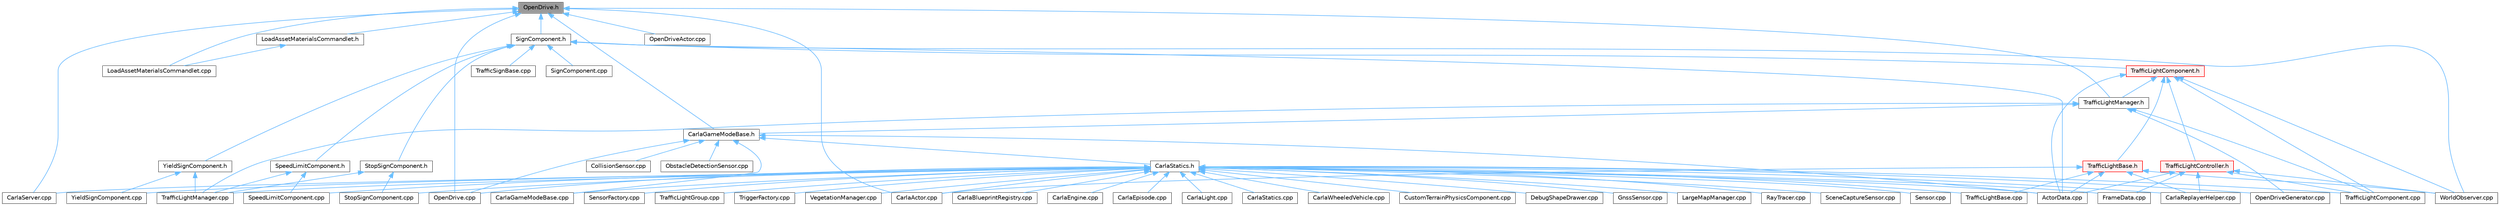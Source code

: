 digraph "OpenDrive.h"
{
 // INTERACTIVE_SVG=YES
 // LATEX_PDF_SIZE
  bgcolor="transparent";
  edge [fontname=Helvetica,fontsize=10,labelfontname=Helvetica,labelfontsize=10];
  node [fontname=Helvetica,fontsize=10,shape=box,height=0.2,width=0.4];
  Node1 [id="Node000001",label="OpenDrive.h",height=0.2,width=0.4,color="gray40", fillcolor="grey60", style="filled", fontcolor="black",tooltip=" "];
  Node1 -> Node2 [id="edge1_Node000001_Node000002",dir="back",color="steelblue1",style="solid",tooltip=" "];
  Node2 [id="Node000002",label="CarlaActor.cpp",height=0.2,width=0.4,color="grey40", fillcolor="white", style="filled",URL="$d3/d43/CarlaActor_8cpp.html",tooltip=" "];
  Node1 -> Node3 [id="edge2_Node000001_Node000003",dir="back",color="steelblue1",style="solid",tooltip=" "];
  Node3 [id="Node000003",label="CarlaGameModeBase.h",height=0.2,width=0.4,color="grey40", fillcolor="white", style="filled",URL="$d3/d49/CarlaGameModeBase_8h.html",tooltip=" "];
  Node3 -> Node4 [id="edge3_Node000003_Node000004",dir="back",color="steelblue1",style="solid",tooltip=" "];
  Node4 [id="Node000004",label="ActorData.cpp",height=0.2,width=0.4,color="grey40", fillcolor="white", style="filled",URL="$da/d7f/ActorData_8cpp.html",tooltip=" "];
  Node3 -> Node5 [id="edge4_Node000003_Node000005",dir="back",color="steelblue1",style="solid",tooltip=" "];
  Node5 [id="Node000005",label="CarlaGameModeBase.cpp",height=0.2,width=0.4,color="grey40", fillcolor="white", style="filled",URL="$d0/d2e/CarlaGameModeBase_8cpp.html",tooltip=" "];
  Node3 -> Node6 [id="edge5_Node000003_Node000006",dir="back",color="steelblue1",style="solid",tooltip=" "];
  Node6 [id="Node000006",label="CarlaStatics.h",height=0.2,width=0.4,color="grey40", fillcolor="white", style="filled",URL="$d9/dc8/CarlaStatics_8h.html",tooltip=" "];
  Node6 -> Node4 [id="edge6_Node000006_Node000004",dir="back",color="steelblue1",style="solid",tooltip=" "];
  Node6 -> Node2 [id="edge7_Node000006_Node000002",dir="back",color="steelblue1",style="solid",tooltip=" "];
  Node6 -> Node7 [id="edge8_Node000006_Node000007",dir="back",color="steelblue1",style="solid",tooltip=" "];
  Node7 [id="Node000007",label="CarlaBlueprintRegistry.cpp",height=0.2,width=0.4,color="grey40", fillcolor="white", style="filled",URL="$d0/d3b/CarlaBlueprintRegistry_8cpp.html",tooltip=" "];
  Node6 -> Node8 [id="edge9_Node000006_Node000008",dir="back",color="steelblue1",style="solid",tooltip=" "];
  Node8 [id="Node000008",label="CarlaEngine.cpp",height=0.2,width=0.4,color="grey40", fillcolor="white", style="filled",URL="$d6/da1/CarlaEngine_8cpp.html",tooltip=" "];
  Node6 -> Node9 [id="edge10_Node000006_Node000009",dir="back",color="steelblue1",style="solid",tooltip=" "];
  Node9 [id="Node000009",label="CarlaEpisode.cpp",height=0.2,width=0.4,color="grey40", fillcolor="white", style="filled",URL="$d6/dd9/CarlaEpisode_8cpp.html",tooltip=" "];
  Node6 -> Node5 [id="edge11_Node000006_Node000005",dir="back",color="steelblue1",style="solid",tooltip=" "];
  Node6 -> Node10 [id="edge12_Node000006_Node000010",dir="back",color="steelblue1",style="solid",tooltip=" "];
  Node10 [id="Node000010",label="CarlaLight.cpp",height=0.2,width=0.4,color="grey40", fillcolor="white", style="filled",URL="$d9/d95/CarlaLight_8cpp.html",tooltip=" "];
  Node6 -> Node11 [id="edge13_Node000006_Node000011",dir="back",color="steelblue1",style="solid",tooltip=" "];
  Node11 [id="Node000011",label="CarlaReplayerHelper.cpp",height=0.2,width=0.4,color="grey40", fillcolor="white", style="filled",URL="$d2/d32/CarlaReplayerHelper_8cpp.html",tooltip=" "];
  Node6 -> Node12 [id="edge14_Node000006_Node000012",dir="back",color="steelblue1",style="solid",tooltip=" "];
  Node12 [id="Node000012",label="CarlaServer.cpp",height=0.2,width=0.4,color="grey40", fillcolor="white", style="filled",URL="$db/d6c/CarlaServer_8cpp.html",tooltip=" "];
  Node6 -> Node13 [id="edge15_Node000006_Node000013",dir="back",color="steelblue1",style="solid",tooltip=" "];
  Node13 [id="Node000013",label="CarlaStatics.cpp",height=0.2,width=0.4,color="grey40", fillcolor="white", style="filled",URL="$d5/d6e/CarlaStatics_8cpp.html",tooltip=" "];
  Node6 -> Node14 [id="edge16_Node000006_Node000014",dir="back",color="steelblue1",style="solid",tooltip=" "];
  Node14 [id="Node000014",label="CarlaWheeledVehicle.cpp",height=0.2,width=0.4,color="grey40", fillcolor="white", style="filled",URL="$dc/d65/CarlaWheeledVehicle_8cpp.html",tooltip=" "];
  Node6 -> Node15 [id="edge17_Node000006_Node000015",dir="back",color="steelblue1",style="solid",tooltip=" "];
  Node15 [id="Node000015",label="CustomTerrainPhysicsComponent.cpp",height=0.2,width=0.4,color="grey40", fillcolor="white", style="filled",URL="$d1/d59/CustomTerrainPhysicsComponent_8cpp.html",tooltip=" "];
  Node6 -> Node16 [id="edge18_Node000006_Node000016",dir="back",color="steelblue1",style="solid",tooltip=" "];
  Node16 [id="Node000016",label="DebugShapeDrawer.cpp",height=0.2,width=0.4,color="grey40", fillcolor="white", style="filled",URL="$d3/d7b/DebugShapeDrawer_8cpp.html",tooltip=" "];
  Node6 -> Node17 [id="edge19_Node000006_Node000017",dir="back",color="steelblue1",style="solid",tooltip=" "];
  Node17 [id="Node000017",label="FrameData.cpp",height=0.2,width=0.4,color="grey40", fillcolor="white", style="filled",URL="$df/d8a/FrameData_8cpp.html",tooltip=" "];
  Node6 -> Node18 [id="edge20_Node000006_Node000018",dir="back",color="steelblue1",style="solid",tooltip=" "];
  Node18 [id="Node000018",label="GnssSensor.cpp",height=0.2,width=0.4,color="grey40", fillcolor="white", style="filled",URL="$d7/d22/GnssSensor_8cpp.html",tooltip=" "];
  Node6 -> Node19 [id="edge21_Node000006_Node000019",dir="back",color="steelblue1",style="solid",tooltip=" "];
  Node19 [id="Node000019",label="LargeMapManager.cpp",height=0.2,width=0.4,color="grey40", fillcolor="white", style="filled",URL="$df/d6c/LargeMapManager_8cpp.html",tooltip=" "];
  Node6 -> Node20 [id="edge22_Node000006_Node000020",dir="back",color="steelblue1",style="solid",tooltip=" "];
  Node20 [id="Node000020",label="OpenDrive.cpp",height=0.2,width=0.4,color="grey40", fillcolor="white", style="filled",URL="$d9/d30/Unreal_2CarlaUE4_2Plugins_2Carla_2Source_2Carla_2OpenDrive_2OpenDrive_8cpp.html",tooltip=" "];
  Node6 -> Node21 [id="edge23_Node000006_Node000021",dir="back",color="steelblue1",style="solid",tooltip=" "];
  Node21 [id="Node000021",label="OpenDriveGenerator.cpp",height=0.2,width=0.4,color="grey40", fillcolor="white", style="filled",URL="$dc/d85/OpenDriveGenerator_8cpp.html",tooltip=" "];
  Node6 -> Node22 [id="edge24_Node000006_Node000022",dir="back",color="steelblue1",style="solid",tooltip=" "];
  Node22 [id="Node000022",label="RayTracer.cpp",height=0.2,width=0.4,color="grey40", fillcolor="white", style="filled",URL="$de/dc2/RayTracer_8cpp.html",tooltip=" "];
  Node6 -> Node23 [id="edge25_Node000006_Node000023",dir="back",color="steelblue1",style="solid",tooltip=" "];
  Node23 [id="Node000023",label="SceneCaptureSensor.cpp",height=0.2,width=0.4,color="grey40", fillcolor="white", style="filled",URL="$db/d2d/SceneCaptureSensor_8cpp.html",tooltip=" "];
  Node6 -> Node24 [id="edge26_Node000006_Node000024",dir="back",color="steelblue1",style="solid",tooltip=" "];
  Node24 [id="Node000024",label="Sensor.cpp",height=0.2,width=0.4,color="grey40", fillcolor="white", style="filled",URL="$d7/d16/Sensor_8cpp.html",tooltip=" "];
  Node6 -> Node25 [id="edge27_Node000006_Node000025",dir="back",color="steelblue1",style="solid",tooltip=" "];
  Node25 [id="Node000025",label="SensorFactory.cpp",height=0.2,width=0.4,color="grey40", fillcolor="white", style="filled",URL="$d0/dde/SensorFactory_8cpp.html",tooltip=" "];
  Node6 -> Node26 [id="edge28_Node000006_Node000026",dir="back",color="steelblue1",style="solid",tooltip=" "];
  Node26 [id="Node000026",label="SpeedLimitComponent.cpp",height=0.2,width=0.4,color="grey40", fillcolor="white", style="filled",URL="$d2/dd9/SpeedLimitComponent_8cpp.html",tooltip=" "];
  Node6 -> Node27 [id="edge29_Node000006_Node000027",dir="back",color="steelblue1",style="solid",tooltip=" "];
  Node27 [id="Node000027",label="StopSignComponent.cpp",height=0.2,width=0.4,color="grey40", fillcolor="white", style="filled",URL="$d6/ddb/StopSignComponent_8cpp.html",tooltip=" "];
  Node6 -> Node28 [id="edge30_Node000006_Node000028",dir="back",color="steelblue1",style="solid",tooltip=" "];
  Node28 [id="Node000028",label="TrafficLightBase.cpp",height=0.2,width=0.4,color="grey40", fillcolor="white", style="filled",URL="$d2/d40/TrafficLightBase_8cpp.html",tooltip=" "];
  Node6 -> Node29 [id="edge31_Node000006_Node000029",dir="back",color="steelblue1",style="solid",tooltip=" "];
  Node29 [id="Node000029",label="TrafficLightComponent.cpp",height=0.2,width=0.4,color="grey40", fillcolor="white", style="filled",URL="$d3/dcd/TrafficLightComponent_8cpp.html",tooltip=" "];
  Node6 -> Node30 [id="edge32_Node000006_Node000030",dir="back",color="steelblue1",style="solid",tooltip=" "];
  Node30 [id="Node000030",label="TrafficLightGroup.cpp",height=0.2,width=0.4,color="grey40", fillcolor="white", style="filled",URL="$db/d9a/TrafficLightGroup_8cpp.html",tooltip=" "];
  Node6 -> Node31 [id="edge33_Node000006_Node000031",dir="back",color="steelblue1",style="solid",tooltip=" "];
  Node31 [id="Node000031",label="TrafficLightManager.cpp",height=0.2,width=0.4,color="grey40", fillcolor="white", style="filled",URL="$d6/d3f/TrafficLightManager_8cpp.html",tooltip=" "];
  Node6 -> Node32 [id="edge34_Node000006_Node000032",dir="back",color="steelblue1",style="solid",tooltip=" "];
  Node32 [id="Node000032",label="TriggerFactory.cpp",height=0.2,width=0.4,color="grey40", fillcolor="white", style="filled",URL="$d3/da1/TriggerFactory_8cpp.html",tooltip=" "];
  Node6 -> Node33 [id="edge35_Node000006_Node000033",dir="back",color="steelblue1",style="solid",tooltip=" "];
  Node33 [id="Node000033",label="VegetationManager.cpp",height=0.2,width=0.4,color="grey40", fillcolor="white", style="filled",URL="$d7/da0/VegetationManager_8cpp.html",tooltip=" "];
  Node6 -> Node34 [id="edge36_Node000006_Node000034",dir="back",color="steelblue1",style="solid",tooltip=" "];
  Node34 [id="Node000034",label="YieldSignComponent.cpp",height=0.2,width=0.4,color="grey40", fillcolor="white", style="filled",URL="$d4/d36/YieldSignComponent_8cpp.html",tooltip=" "];
  Node3 -> Node35 [id="edge37_Node000003_Node000035",dir="back",color="steelblue1",style="solid",tooltip=" "];
  Node35 [id="Node000035",label="CollisionSensor.cpp",height=0.2,width=0.4,color="grey40", fillcolor="white", style="filled",URL="$da/df0/CollisionSensor_8cpp.html",tooltip=" "];
  Node3 -> Node36 [id="edge38_Node000003_Node000036",dir="back",color="steelblue1",style="solid",tooltip=" "];
  Node36 [id="Node000036",label="ObstacleDetectionSensor.cpp",height=0.2,width=0.4,color="grey40", fillcolor="white", style="filled",URL="$d2/d70/ObstacleDetectionSensor_8cpp.html",tooltip=" "];
  Node3 -> Node20 [id="edge39_Node000003_Node000020",dir="back",color="steelblue1",style="solid",tooltip=" "];
  Node1 -> Node12 [id="edge40_Node000001_Node000012",dir="back",color="steelblue1",style="solid",tooltip=" "];
  Node1 -> Node37 [id="edge41_Node000001_Node000037",dir="back",color="steelblue1",style="solid",tooltip=" "];
  Node37 [id="Node000037",label="LoadAssetMaterialsCommandlet.cpp",height=0.2,width=0.4,color="grey40", fillcolor="white", style="filled",URL="$d6/d17/LoadAssetMaterialsCommandlet_8cpp.html",tooltip=" "];
  Node1 -> Node38 [id="edge42_Node000001_Node000038",dir="back",color="steelblue1",style="solid",tooltip=" "];
  Node38 [id="Node000038",label="LoadAssetMaterialsCommandlet.h",height=0.2,width=0.4,color="grey40", fillcolor="white", style="filled",URL="$d9/d9c/LoadAssetMaterialsCommandlet_8h.html",tooltip=" "];
  Node38 -> Node37 [id="edge43_Node000038_Node000037",dir="back",color="steelblue1",style="solid",tooltip=" "];
  Node1 -> Node20 [id="edge44_Node000001_Node000020",dir="back",color="steelblue1",style="solid",tooltip=" "];
  Node1 -> Node39 [id="edge45_Node000001_Node000039",dir="back",color="steelblue1",style="solid",tooltip=" "];
  Node39 [id="Node000039",label="OpenDriveActor.cpp",height=0.2,width=0.4,color="grey40", fillcolor="white", style="filled",URL="$d4/de0/OpenDriveActor_8cpp.html",tooltip=" "];
  Node1 -> Node40 [id="edge46_Node000001_Node000040",dir="back",color="steelblue1",style="solid",tooltip=" "];
  Node40 [id="Node000040",label="SignComponent.h",height=0.2,width=0.4,color="grey40", fillcolor="white", style="filled",URL="$de/d8e/SignComponent_8h.html",tooltip=" "];
  Node40 -> Node4 [id="edge47_Node000040_Node000004",dir="back",color="steelblue1",style="solid",tooltip=" "];
  Node40 -> Node41 [id="edge48_Node000040_Node000041",dir="back",color="steelblue1",style="solid",tooltip=" "];
  Node41 [id="Node000041",label="SignComponent.cpp",height=0.2,width=0.4,color="grey40", fillcolor="white", style="filled",URL="$d9/dbd/SignComponent_8cpp.html",tooltip=" "];
  Node40 -> Node42 [id="edge49_Node000040_Node000042",dir="back",color="steelblue1",style="solid",tooltip=" "];
  Node42 [id="Node000042",label="SpeedLimitComponent.h",height=0.2,width=0.4,color="grey40", fillcolor="white", style="filled",URL="$d6/d60/SpeedLimitComponent_8h.html",tooltip=" "];
  Node42 -> Node26 [id="edge50_Node000042_Node000026",dir="back",color="steelblue1",style="solid",tooltip=" "];
  Node42 -> Node31 [id="edge51_Node000042_Node000031",dir="back",color="steelblue1",style="solid",tooltip=" "];
  Node40 -> Node43 [id="edge52_Node000040_Node000043",dir="back",color="steelblue1",style="solid",tooltip=" "];
  Node43 [id="Node000043",label="StopSignComponent.h",height=0.2,width=0.4,color="grey40", fillcolor="white", style="filled",URL="$dc/d8c/StopSignComponent_8h.html",tooltip=" "];
  Node43 -> Node27 [id="edge53_Node000043_Node000027",dir="back",color="steelblue1",style="solid",tooltip=" "];
  Node43 -> Node31 [id="edge54_Node000043_Node000031",dir="back",color="steelblue1",style="solid",tooltip=" "];
  Node40 -> Node44 [id="edge55_Node000040_Node000044",dir="back",color="steelblue1",style="solid",tooltip=" "];
  Node44 [id="Node000044",label="TrafficLightComponent.h",height=0.2,width=0.4,color="red", fillcolor="#FFF0F0", style="filled",URL="$d8/dde/TrafficLightComponent_8h.html",tooltip=" "];
  Node44 -> Node4 [id="edge56_Node000044_Node000004",dir="back",color="steelblue1",style="solid",tooltip=" "];
  Node44 -> Node45 [id="edge57_Node000044_Node000045",dir="back",color="steelblue1",style="solid",tooltip=" "];
  Node45 [id="Node000045",label="TrafficLightBase.h",height=0.2,width=0.4,color="red", fillcolor="#FFF0F0", style="filled",URL="$d9/d29/TrafficLightBase_8h.html",tooltip=" "];
  Node45 -> Node4 [id="edge58_Node000045_Node000004",dir="back",color="steelblue1",style="solid",tooltip=" "];
  Node45 -> Node2 [id="edge59_Node000045_Node000002",dir="back",color="steelblue1",style="solid",tooltip=" "];
  Node45 -> Node11 [id="edge60_Node000045_Node000011",dir="back",color="steelblue1",style="solid",tooltip=" "];
  Node45 -> Node28 [id="edge61_Node000045_Node000028",dir="back",color="steelblue1",style="solid",tooltip=" "];
  Node45 -> Node108 [id="edge62_Node000045_Node000108",dir="back",color="steelblue1",style="solid",tooltip=" "];
  Node108 [id="Node000108",label="WorldObserver.cpp",height=0.2,width=0.4,color="grey40", fillcolor="white", style="filled",URL="$d9/de7/WorldObserver_8cpp.html",tooltip=" "];
  Node44 -> Node29 [id="edge63_Node000044_Node000029",dir="back",color="steelblue1",style="solid",tooltip=" "];
  Node44 -> Node116 [id="edge64_Node000044_Node000116",dir="back",color="steelblue1",style="solid",tooltip=" "];
  Node116 [id="Node000116",label="TrafficLightController.h",height=0.2,width=0.4,color="red", fillcolor="#FFF0F0", style="filled",URL="$dd/d67/TrafficLightController_8h.html",tooltip=" "];
  Node116 -> Node4 [id="edge65_Node000116_Node000004",dir="back",color="steelblue1",style="solid",tooltip=" "];
  Node116 -> Node11 [id="edge66_Node000116_Node000011",dir="back",color="steelblue1",style="solid",tooltip=" "];
  Node116 -> Node17 [id="edge67_Node000116_Node000017",dir="back",color="steelblue1",style="solid",tooltip=" "];
  Node116 -> Node29 [id="edge68_Node000116_Node000029",dir="back",color="steelblue1",style="solid",tooltip=" "];
  Node116 -> Node108 [id="edge69_Node000116_Node000108",dir="back",color="steelblue1",style="solid",tooltip=" "];
  Node44 -> Node119 [id="edge70_Node000044_Node000119",dir="back",color="steelblue1",style="solid",tooltip=" "];
  Node119 [id="Node000119",label="TrafficLightManager.h",height=0.2,width=0.4,color="grey40", fillcolor="white", style="filled",URL="$da/ddb/TrafficLightManager_8h.html",tooltip=" "];
  Node119 -> Node3 [id="edge71_Node000119_Node000003",dir="back",color="steelblue1",style="solid",tooltip=" "];
  Node119 -> Node21 [id="edge72_Node000119_Node000021",dir="back",color="steelblue1",style="solid",tooltip=" "];
  Node119 -> Node29 [id="edge73_Node000119_Node000029",dir="back",color="steelblue1",style="solid",tooltip=" "];
  Node119 -> Node31 [id="edge74_Node000119_Node000031",dir="back",color="steelblue1",style="solid",tooltip=" "];
  Node44 -> Node108 [id="edge75_Node000044_Node000108",dir="back",color="steelblue1",style="solid",tooltip=" "];
  Node40 -> Node120 [id="edge76_Node000040_Node000120",dir="back",color="steelblue1",style="solid",tooltip=" "];
  Node120 [id="Node000120",label="TrafficSignBase.cpp",height=0.2,width=0.4,color="grey40", fillcolor="white", style="filled",URL="$df/d28/TrafficSignBase_8cpp.html",tooltip=" "];
  Node40 -> Node108 [id="edge77_Node000040_Node000108",dir="back",color="steelblue1",style="solid",tooltip=" "];
  Node40 -> Node121 [id="edge78_Node000040_Node000121",dir="back",color="steelblue1",style="solid",tooltip=" "];
  Node121 [id="Node000121",label="YieldSignComponent.h",height=0.2,width=0.4,color="grey40", fillcolor="white", style="filled",URL="$d6/d4e/YieldSignComponent_8h.html",tooltip=" "];
  Node121 -> Node31 [id="edge79_Node000121_Node000031",dir="back",color="steelblue1",style="solid",tooltip=" "];
  Node121 -> Node34 [id="edge80_Node000121_Node000034",dir="back",color="steelblue1",style="solid",tooltip=" "];
  Node1 -> Node119 [id="edge81_Node000001_Node000119",dir="back",color="steelblue1",style="solid",tooltip=" "];
}
